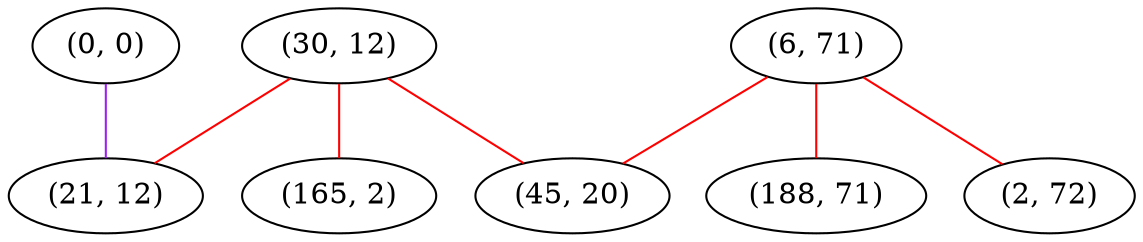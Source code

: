 graph "" {
"(30, 12)";
"(0, 0)";
"(6, 71)";
"(2, 72)";
"(165, 2)";
"(188, 71)";
"(45, 20)";
"(21, 12)";
"(30, 12)" -- "(45, 20)"  [color=red, key=0, weight=1];
"(30, 12)" -- "(165, 2)"  [color=red, key=0, weight=1];
"(30, 12)" -- "(21, 12)"  [color=red, key=0, weight=1];
"(0, 0)" -- "(21, 12)"  [color=purple, key=0, weight=4];
"(6, 71)" -- "(2, 72)"  [color=red, key=0, weight=1];
"(6, 71)" -- "(188, 71)"  [color=red, key=0, weight=1];
"(6, 71)" -- "(45, 20)"  [color=red, key=0, weight=1];
}
